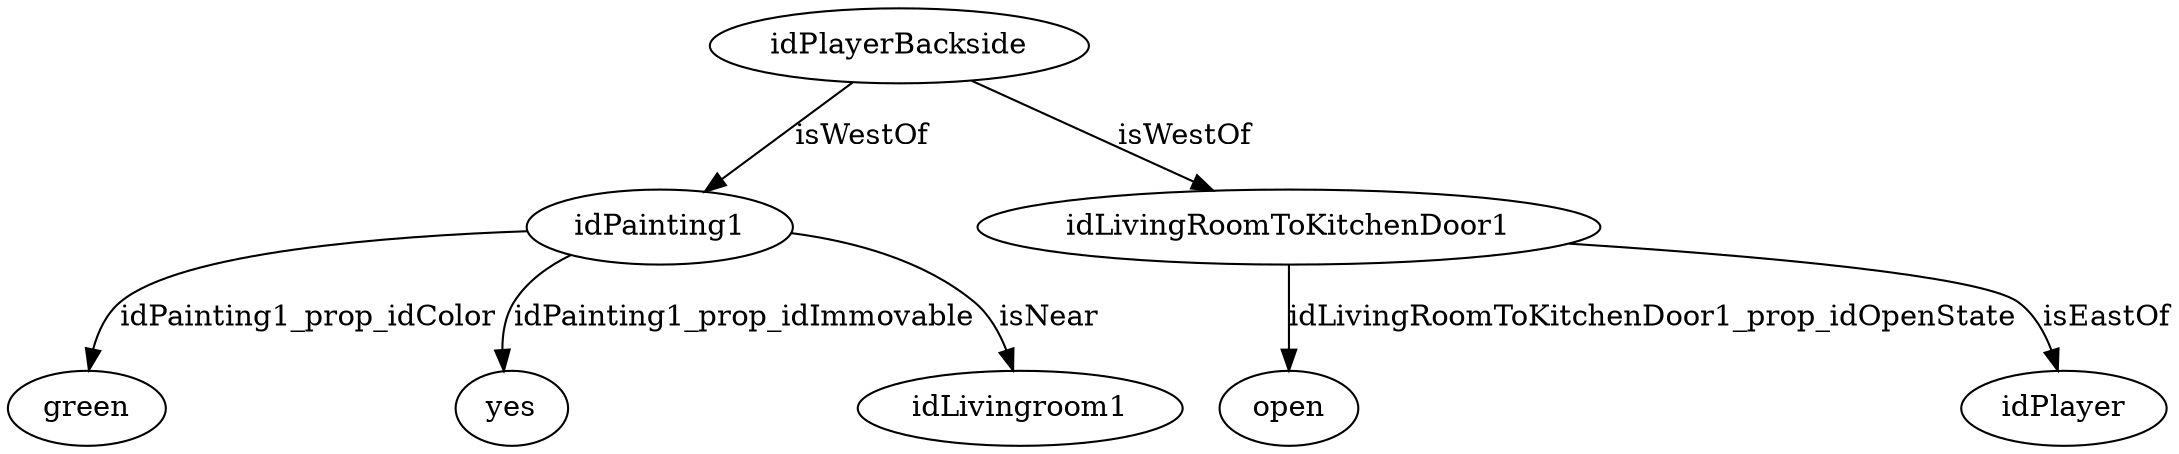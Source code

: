 strict digraph  {
idPlayerBackside [node_type=entity_node, root=root];
idPainting1;
green;
yes;
idLivingRoomToKitchenDoor1;
open;
idLivingroom1;
idPlayer;
idPlayerBackside -> idPainting1  [edge_type=relationship, label=isWestOf];
idPlayerBackside -> idLivingRoomToKitchenDoor1  [edge_type=relationship, label=isWestOf];
idPainting1 -> green  [edge_type=property, label=idPainting1_prop_idColor];
idPainting1 -> yes  [edge_type=property, label=idPainting1_prop_idImmovable];
idPainting1 -> idLivingroom1  [edge_type=relationship, label=isNear];
idLivingRoomToKitchenDoor1 -> open  [edge_type=property, label=idLivingRoomToKitchenDoor1_prop_idOpenState];
idLivingRoomToKitchenDoor1 -> idPlayer  [edge_type=relationship, label=isEastOf];
}

